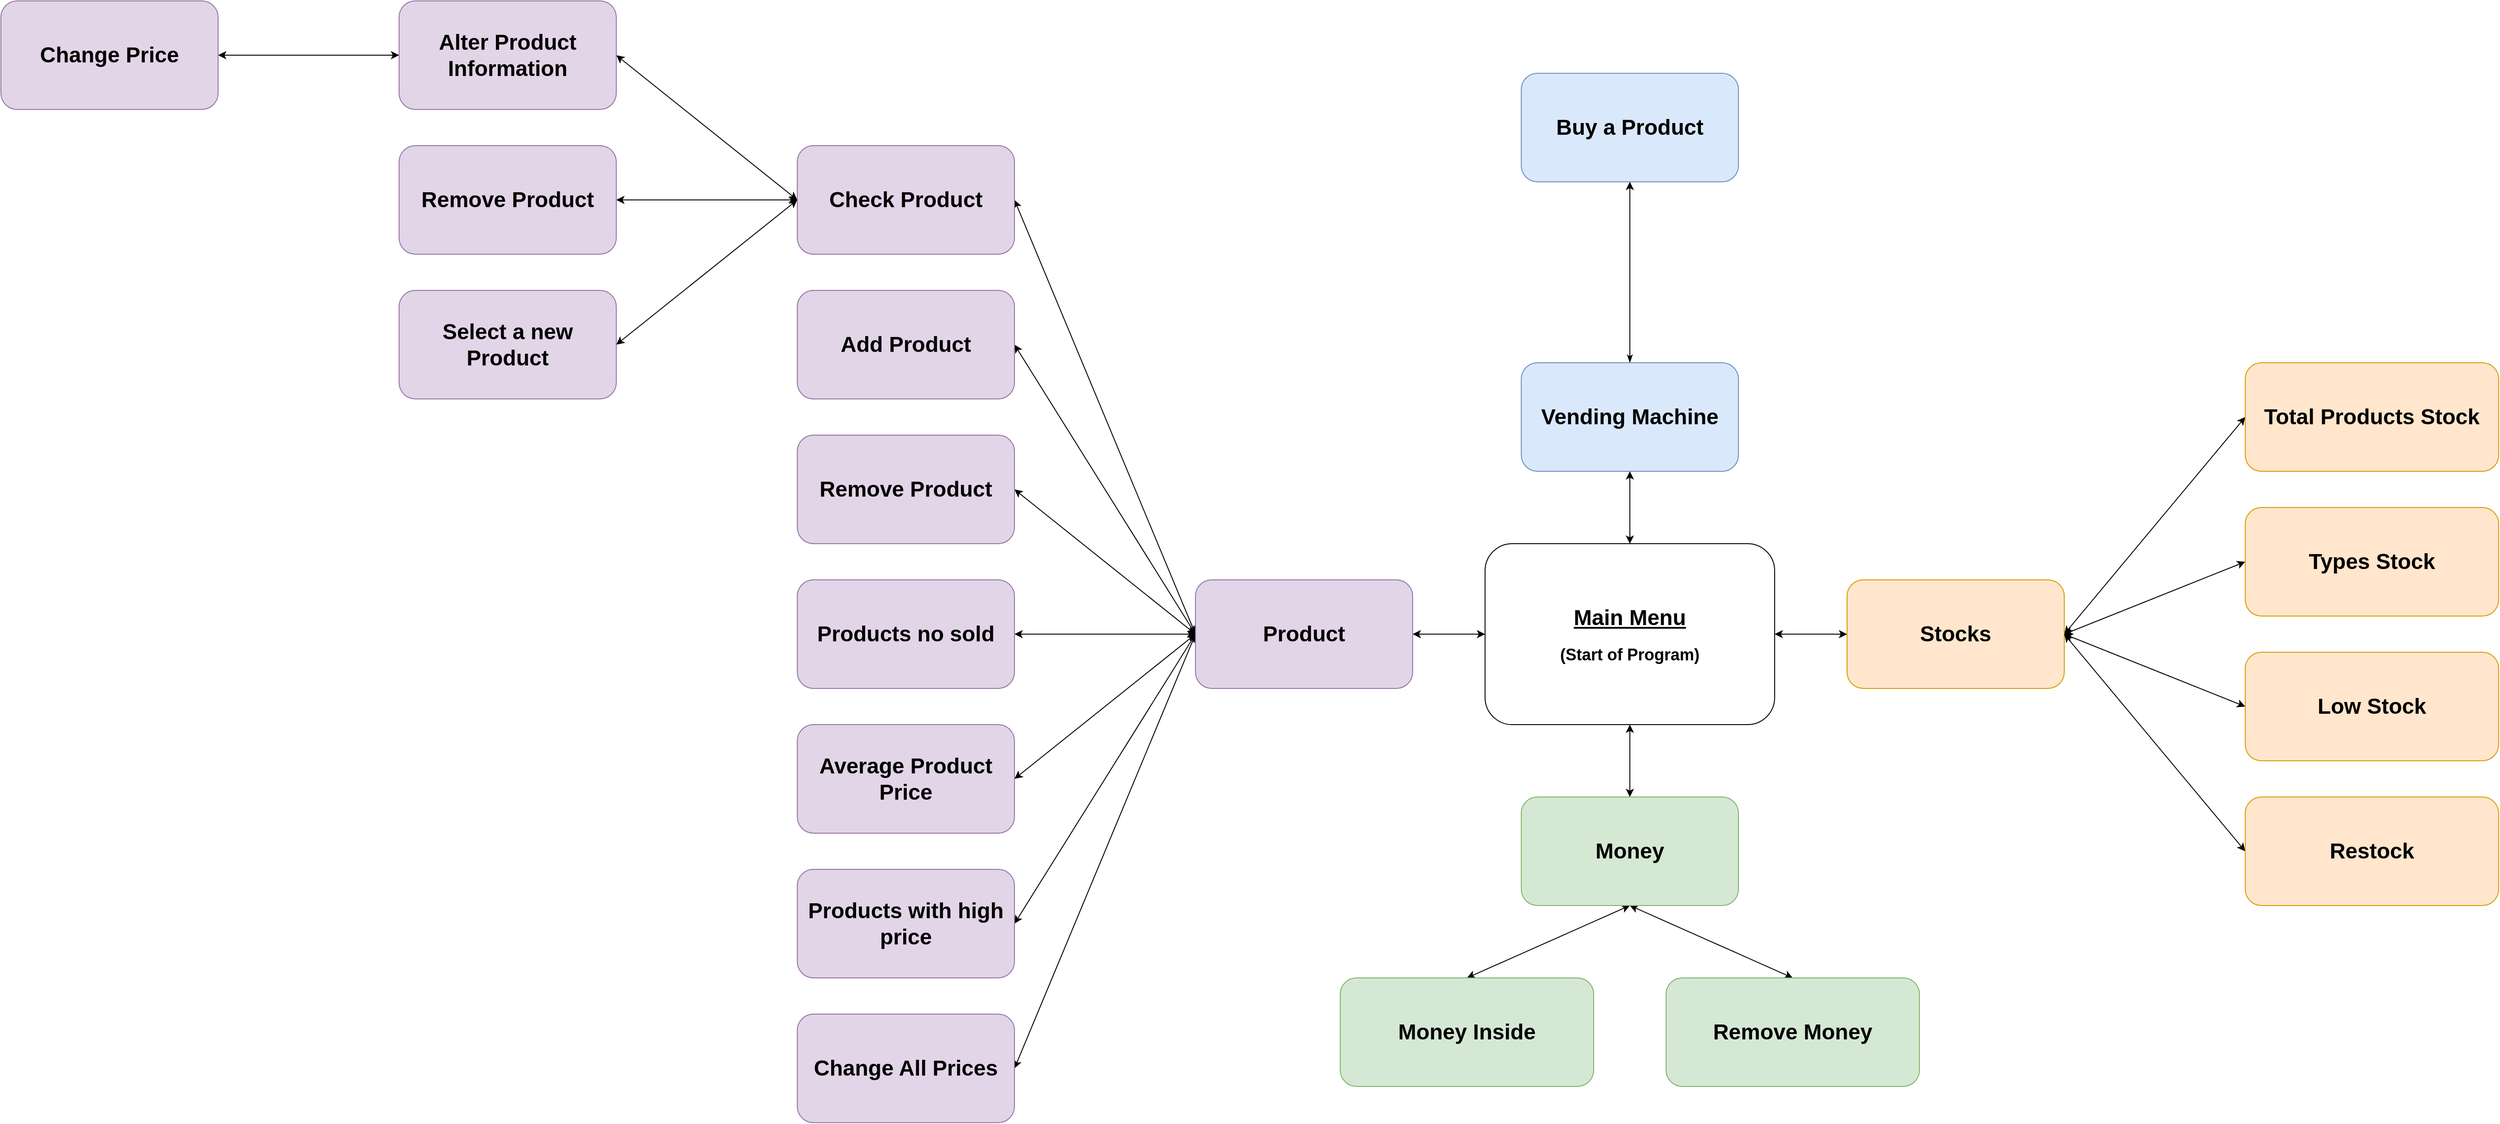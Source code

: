 <mxfile version="22.1.5" type="device">
  <diagram id="6a731a19-8d31-9384-78a2-239565b7b9f0" name="Page-1">
    <mxGraphModel dx="6385" dy="2703" grid="0" gridSize="10" guides="1" tooltips="1" connect="1" arrows="1" fold="1" page="0" pageScale="1" pageWidth="1169" pageHeight="827" background="#ffffff" math="0" shadow="0">
      <root>
        <mxCell id="0" />
        <mxCell id="1" parent="0" />
        <mxCell id="9Yi1ptAnj4-kBtnNQ4_k-1890" style="edgeStyle=orthogonalEdgeStyle;rounded=0;orthogonalLoop=1;jettySize=auto;html=1;exitX=0.5;exitY=0;exitDx=0;exitDy=0;entryX=0.5;entryY=1;entryDx=0;entryDy=0;startArrow=classic;startFill=1;" parent="1" source="9Yi1ptAnj4-kBtnNQ4_k-1813" target="9Yi1ptAnj4-kBtnNQ4_k-1819" edge="1">
          <mxGeometry relative="1" as="geometry" />
        </mxCell>
        <mxCell id="9Yi1ptAnj4-kBtnNQ4_k-1892" style="edgeStyle=orthogonalEdgeStyle;rounded=0;orthogonalLoop=1;jettySize=auto;html=1;entryX=0;entryY=0.5;entryDx=0;entryDy=0;startArrow=classic;startFill=1;" parent="1" source="9Yi1ptAnj4-kBtnNQ4_k-1813" target="9Yi1ptAnj4-kBtnNQ4_k-1876" edge="1">
          <mxGeometry relative="1" as="geometry" />
        </mxCell>
        <mxCell id="9Yi1ptAnj4-kBtnNQ4_k-1903" style="rounded=0;orthogonalLoop=1;jettySize=auto;html=1;entryX=0.5;entryY=0;entryDx=0;entryDy=0;startArrow=classic;startFill=1;" parent="1" source="9Yi1ptAnj4-kBtnNQ4_k-1813" target="9Yi1ptAnj4-kBtnNQ4_k-1902" edge="1">
          <mxGeometry relative="1" as="geometry" />
        </mxCell>
        <mxCell id="9Yi1ptAnj4-kBtnNQ4_k-1910" style="rounded=0;orthogonalLoop=1;jettySize=auto;html=1;entryX=1;entryY=0.5;entryDx=0;entryDy=0;startArrow=classic;startFill=1;" parent="1" source="9Yi1ptAnj4-kBtnNQ4_k-1813" target="9Yi1ptAnj4-kBtnNQ4_k-1909" edge="1">
          <mxGeometry relative="1" as="geometry" />
        </mxCell>
        <mxCell id="9Yi1ptAnj4-kBtnNQ4_k-1813" value="&lt;h1&gt;&lt;u&gt;Main Menu&lt;/u&gt;&lt;/h1&gt;&lt;h2&gt;(Start of Program)&lt;/h2&gt;" style="rounded=1;whiteSpace=wrap;html=1;" parent="1" vertex="1">
          <mxGeometry x="-1160" y="40" width="320" height="200" as="geometry" />
        </mxCell>
        <mxCell id="9Yi1ptAnj4-kBtnNQ4_k-1891" style="edgeStyle=orthogonalEdgeStyle;rounded=0;orthogonalLoop=1;jettySize=auto;html=1;entryX=0.5;entryY=1;entryDx=0;entryDy=0;startArrow=classicThin;startFill=1;" parent="1" source="9Yi1ptAnj4-kBtnNQ4_k-1819" target="9Yi1ptAnj4-kBtnNQ4_k-1833" edge="1">
          <mxGeometry relative="1" as="geometry" />
        </mxCell>
        <mxCell id="9Yi1ptAnj4-kBtnNQ4_k-1819" value="&lt;h1&gt;Vending Machine&lt;/h1&gt;" style="rounded=1;whiteSpace=wrap;html=1;fillColor=#dae8fc;strokeColor=#6c8ebf;" parent="1" vertex="1">
          <mxGeometry x="-1120" y="-160" width="240" height="120" as="geometry" />
        </mxCell>
        <mxCell id="9Yi1ptAnj4-kBtnNQ4_k-1833" value="&lt;h1&gt;Buy a Product&lt;/h1&gt;" style="rounded=1;whiteSpace=wrap;html=1;fillColor=#dae8fc;strokeColor=#6c8ebf;" parent="1" vertex="1">
          <mxGeometry x="-1120" y="-480" width="240" height="120" as="geometry" />
        </mxCell>
        <mxCell id="9Yi1ptAnj4-kBtnNQ4_k-1894" style="rounded=0;orthogonalLoop=1;jettySize=auto;html=1;entryX=0;entryY=0.5;entryDx=0;entryDy=0;startArrow=classic;startFill=1;" parent="1" target="9Yi1ptAnj4-kBtnNQ4_k-1893" edge="1">
          <mxGeometry relative="1" as="geometry">
            <mxPoint x="-520" y="140" as="sourcePoint" />
          </mxGeometry>
        </mxCell>
        <mxCell id="9Yi1ptAnj4-kBtnNQ4_k-1876" value="&lt;h1&gt;Stocks&lt;/h1&gt;" style="rounded=1;whiteSpace=wrap;html=1;fillColor=#ffe6cc;strokeColor=#d79b00;" parent="1" vertex="1">
          <mxGeometry x="-760" y="80" width="240" height="120" as="geometry" />
        </mxCell>
        <mxCell id="9Yi1ptAnj4-kBtnNQ4_k-1893" value="&lt;h1&gt;Total Products Stock&lt;/h1&gt;" style="rounded=1;whiteSpace=wrap;html=1;fillColor=#ffe6cc;strokeColor=#d79b00;" parent="1" vertex="1">
          <mxGeometry x="-320" y="-160" width="280" height="120" as="geometry" />
        </mxCell>
        <mxCell id="9Yi1ptAnj4-kBtnNQ4_k-1895" style="rounded=0;orthogonalLoop=1;jettySize=auto;html=1;entryX=0;entryY=0.5;entryDx=0;entryDy=0;exitX=1;exitY=0.5;exitDx=0;exitDy=0;startArrow=classic;startFill=1;" parent="1" source="9Yi1ptAnj4-kBtnNQ4_k-1876" target="9Yi1ptAnj4-kBtnNQ4_k-1896" edge="1">
          <mxGeometry relative="1" as="geometry">
            <mxPoint x="-400" y="340" as="sourcePoint" />
          </mxGeometry>
        </mxCell>
        <mxCell id="9Yi1ptAnj4-kBtnNQ4_k-1896" value="&lt;h1&gt;Types Stock&lt;/h1&gt;" style="rounded=1;whiteSpace=wrap;html=1;fillColor=#ffe6cc;strokeColor=#d79b00;" parent="1" vertex="1">
          <mxGeometry x="-320" width="280" height="120" as="geometry" />
        </mxCell>
        <mxCell id="9Yi1ptAnj4-kBtnNQ4_k-1898" style="rounded=0;orthogonalLoop=1;jettySize=auto;html=1;entryX=0;entryY=0.5;entryDx=0;entryDy=0;exitX=1;exitY=0.5;exitDx=0;exitDy=0;startArrow=classic;startFill=1;" parent="1" source="9Yi1ptAnj4-kBtnNQ4_k-1876" target="9Yi1ptAnj4-kBtnNQ4_k-1899" edge="1">
          <mxGeometry relative="1" as="geometry">
            <mxPoint x="-480" y="120" as="sourcePoint" />
          </mxGeometry>
        </mxCell>
        <mxCell id="9Yi1ptAnj4-kBtnNQ4_k-1899" value="&lt;h1&gt;Low Stock&lt;/h1&gt;" style="rounded=1;whiteSpace=wrap;html=1;fillColor=#ffe6cc;strokeColor=#d79b00;" parent="1" vertex="1">
          <mxGeometry x="-320" y="160" width="280" height="120" as="geometry" />
        </mxCell>
        <mxCell id="9Yi1ptAnj4-kBtnNQ4_k-1900" style="rounded=0;orthogonalLoop=1;jettySize=auto;html=1;entryX=0;entryY=0.5;entryDx=0;entryDy=0;exitX=1;exitY=0.5;exitDx=0;exitDy=0;startArrow=classic;startFill=1;" parent="1" source="9Yi1ptAnj4-kBtnNQ4_k-1876" target="9Yi1ptAnj4-kBtnNQ4_k-1901" edge="1">
          <mxGeometry relative="1" as="geometry">
            <mxPoint x="-480" y="360" as="sourcePoint" />
          </mxGeometry>
        </mxCell>
        <mxCell id="9Yi1ptAnj4-kBtnNQ4_k-1901" value="&lt;h1&gt;Restock&lt;/h1&gt;" style="rounded=1;whiteSpace=wrap;html=1;fillColor=#ffe6cc;strokeColor=#d79b00;" parent="1" vertex="1">
          <mxGeometry x="-320" y="320" width="280" height="120" as="geometry" />
        </mxCell>
        <mxCell id="9Yi1ptAnj4-kBtnNQ4_k-1907" style="rounded=0;orthogonalLoop=1;jettySize=auto;html=1;entryX=0.5;entryY=0;entryDx=0;entryDy=0;exitX=0.5;exitY=1;exitDx=0;exitDy=0;startArrow=classic;startFill=1;" parent="1" source="9Yi1ptAnj4-kBtnNQ4_k-1902" target="9Yi1ptAnj4-kBtnNQ4_k-1906" edge="1">
          <mxGeometry relative="1" as="geometry" />
        </mxCell>
        <mxCell id="9Yi1ptAnj4-kBtnNQ4_k-1908" style="rounded=0;orthogonalLoop=1;jettySize=auto;html=1;exitX=0.5;exitY=1;exitDx=0;exitDy=0;entryX=0.5;entryY=0;entryDx=0;entryDy=0;startArrow=classic;startFill=1;" parent="1" source="9Yi1ptAnj4-kBtnNQ4_k-1902" target="9Yi1ptAnj4-kBtnNQ4_k-1905" edge="1">
          <mxGeometry relative="1" as="geometry" />
        </mxCell>
        <mxCell id="9Yi1ptAnj4-kBtnNQ4_k-1902" value="&lt;h1&gt;Money&lt;/h1&gt;" style="rounded=1;whiteSpace=wrap;html=1;fillColor=#d5e8d4;strokeColor=#82b366;" parent="1" vertex="1">
          <mxGeometry x="-1120" y="320" width="240" height="120" as="geometry" />
        </mxCell>
        <mxCell id="9Yi1ptAnj4-kBtnNQ4_k-1905" value="&lt;h1&gt;Remove Money&lt;/h1&gt;" style="rounded=1;whiteSpace=wrap;html=1;fillColor=#d5e8d4;strokeColor=#82b366;" parent="1" vertex="1">
          <mxGeometry x="-960" y="520" width="280" height="120" as="geometry" />
        </mxCell>
        <mxCell id="9Yi1ptAnj4-kBtnNQ4_k-1906" value="&lt;h1&gt;Money Inside&lt;/h1&gt;" style="rounded=1;whiteSpace=wrap;html=1;fillColor=#d5e8d4;strokeColor=#82b366;" parent="1" vertex="1">
          <mxGeometry x="-1320" y="520" width="280" height="120" as="geometry" />
        </mxCell>
        <mxCell id="njXBbE9I4-OWOf0Q4A05-9" style="rounded=0;orthogonalLoop=1;jettySize=auto;html=1;exitX=0;exitY=0.5;exitDx=0;exitDy=0;entryX=1;entryY=0.5;entryDx=0;entryDy=0;startArrow=classicThin;startFill=1;" edge="1" parent="1" source="9Yi1ptAnj4-kBtnNQ4_k-1909" target="njXBbE9I4-OWOf0Q4A05-1">
          <mxGeometry relative="1" as="geometry" />
        </mxCell>
        <mxCell id="njXBbE9I4-OWOf0Q4A05-10" style="rounded=0;orthogonalLoop=1;jettySize=auto;html=1;exitX=0;exitY=0.5;exitDx=0;exitDy=0;entryX=1;entryY=0.5;entryDx=0;entryDy=0;startArrow=classicThin;startFill=1;" edge="1" parent="1" source="9Yi1ptAnj4-kBtnNQ4_k-1909" target="njXBbE9I4-OWOf0Q4A05-3">
          <mxGeometry relative="1" as="geometry" />
        </mxCell>
        <mxCell id="njXBbE9I4-OWOf0Q4A05-11" style="rounded=0;orthogonalLoop=1;jettySize=auto;html=1;entryX=1;entryY=0.5;entryDx=0;entryDy=0;exitX=0;exitY=0.5;exitDx=0;exitDy=0;startArrow=classicThin;startFill=1;" edge="1" parent="1" source="9Yi1ptAnj4-kBtnNQ4_k-1909" target="njXBbE9I4-OWOf0Q4A05-4">
          <mxGeometry relative="1" as="geometry" />
        </mxCell>
        <mxCell id="njXBbE9I4-OWOf0Q4A05-12" style="rounded=0;orthogonalLoop=1;jettySize=auto;html=1;entryX=1;entryY=0.5;entryDx=0;entryDy=0;exitX=0;exitY=0.5;exitDx=0;exitDy=0;startArrow=classicThin;startFill=1;" edge="1" parent="1" source="9Yi1ptAnj4-kBtnNQ4_k-1909" target="njXBbE9I4-OWOf0Q4A05-6">
          <mxGeometry relative="1" as="geometry" />
        </mxCell>
        <mxCell id="njXBbE9I4-OWOf0Q4A05-13" style="rounded=0;orthogonalLoop=1;jettySize=auto;html=1;entryX=1;entryY=0.5;entryDx=0;entryDy=0;exitX=0;exitY=0.5;exitDx=0;exitDy=0;startArrow=classicThin;startFill=1;" edge="1" parent="1" source="9Yi1ptAnj4-kBtnNQ4_k-1909" target="njXBbE9I4-OWOf0Q4A05-2">
          <mxGeometry relative="1" as="geometry" />
        </mxCell>
        <mxCell id="njXBbE9I4-OWOf0Q4A05-14" style="rounded=0;orthogonalLoop=1;jettySize=auto;html=1;entryX=1;entryY=0.5;entryDx=0;entryDy=0;exitX=0;exitY=0.5;exitDx=0;exitDy=0;startArrow=classicThin;startFill=1;" edge="1" parent="1" source="9Yi1ptAnj4-kBtnNQ4_k-1909" target="njXBbE9I4-OWOf0Q4A05-7">
          <mxGeometry relative="1" as="geometry" />
        </mxCell>
        <mxCell id="njXBbE9I4-OWOf0Q4A05-15" style="rounded=0;orthogonalLoop=1;jettySize=auto;html=1;entryX=1;entryY=0.5;entryDx=0;entryDy=0;exitX=0;exitY=0.5;exitDx=0;exitDy=0;startArrow=classicThin;startFill=1;" edge="1" parent="1" source="9Yi1ptAnj4-kBtnNQ4_k-1909" target="njXBbE9I4-OWOf0Q4A05-5">
          <mxGeometry relative="1" as="geometry" />
        </mxCell>
        <mxCell id="9Yi1ptAnj4-kBtnNQ4_k-1909" value="&lt;h1&gt;Product&lt;/h1&gt;" style="rounded=1;whiteSpace=wrap;html=1;fillColor=#e1d5e7;strokeColor=#9673a6;" parent="1" vertex="1">
          <mxGeometry x="-1480" y="80" width="240" height="120" as="geometry" />
        </mxCell>
        <mxCell id="njXBbE9I4-OWOf0Q4A05-1" value="&lt;h1&gt;Products no sold&lt;/h1&gt;" style="rounded=1;whiteSpace=wrap;html=1;fillColor=#e1d5e7;strokeColor=#9673a6;" vertex="1" parent="1">
          <mxGeometry x="-1920" y="80" width="240" height="120" as="geometry" />
        </mxCell>
        <mxCell id="njXBbE9I4-OWOf0Q4A05-2" value="&lt;h1&gt;Average Product Price&lt;/h1&gt;" style="rounded=1;whiteSpace=wrap;html=1;fillColor=#e1d5e7;strokeColor=#9673a6;" vertex="1" parent="1">
          <mxGeometry x="-1920" y="240" width="240" height="120" as="geometry" />
        </mxCell>
        <mxCell id="njXBbE9I4-OWOf0Q4A05-3" value="&lt;h1&gt;Remove Product&lt;/h1&gt;" style="rounded=1;whiteSpace=wrap;html=1;fillColor=#e1d5e7;strokeColor=#9673a6;" vertex="1" parent="1">
          <mxGeometry x="-1920" y="-80" width="240" height="120" as="geometry" />
        </mxCell>
        <mxCell id="njXBbE9I4-OWOf0Q4A05-4" value="&lt;h1&gt;Add Product&lt;/h1&gt;" style="rounded=1;whiteSpace=wrap;html=1;fillColor=#e1d5e7;strokeColor=#9673a6;" vertex="1" parent="1">
          <mxGeometry x="-1920" y="-240" width="240" height="120" as="geometry" />
        </mxCell>
        <mxCell id="njXBbE9I4-OWOf0Q4A05-5" value="&lt;h1&gt;Change All Prices&lt;/h1&gt;" style="rounded=1;whiteSpace=wrap;html=1;fillColor=#e1d5e7;strokeColor=#9673a6;" vertex="1" parent="1">
          <mxGeometry x="-1920" y="560" width="240" height="120" as="geometry" />
        </mxCell>
        <mxCell id="njXBbE9I4-OWOf0Q4A05-18" style="rounded=0;orthogonalLoop=1;jettySize=auto;html=1;entryX=1;entryY=0.5;entryDx=0;entryDy=0;exitX=0;exitY=0.5;exitDx=0;exitDy=0;startArrow=classic;startFill=1;" edge="1" parent="1" source="njXBbE9I4-OWOf0Q4A05-6" target="njXBbE9I4-OWOf0Q4A05-16">
          <mxGeometry relative="1" as="geometry" />
        </mxCell>
        <mxCell id="njXBbE9I4-OWOf0Q4A05-19" style="rounded=0;orthogonalLoop=1;jettySize=auto;html=1;entryX=1;entryY=0.5;entryDx=0;entryDy=0;exitX=0;exitY=0.5;exitDx=0;exitDy=0;startArrow=classic;startFill=1;" edge="1" parent="1" source="njXBbE9I4-OWOf0Q4A05-6" target="njXBbE9I4-OWOf0Q4A05-17">
          <mxGeometry relative="1" as="geometry" />
        </mxCell>
        <mxCell id="njXBbE9I4-OWOf0Q4A05-6" value="&lt;h1&gt;Check Product&lt;/h1&gt;" style="rounded=1;whiteSpace=wrap;html=1;fillColor=#e1d5e7;strokeColor=#9673a6;" vertex="1" parent="1">
          <mxGeometry x="-1920" y="-400" width="240" height="120" as="geometry" />
        </mxCell>
        <mxCell id="njXBbE9I4-OWOf0Q4A05-7" value="&lt;h1&gt;Products with high price&lt;/h1&gt;" style="rounded=1;whiteSpace=wrap;html=1;fillColor=#e1d5e7;strokeColor=#9673a6;" vertex="1" parent="1">
          <mxGeometry x="-1920" y="400" width="240" height="120" as="geometry" />
        </mxCell>
        <mxCell id="njXBbE9I4-OWOf0Q4A05-16" value="&lt;h1&gt;Select a new Product&lt;/h1&gt;" style="rounded=1;whiteSpace=wrap;html=1;fillColor=#e1d5e7;strokeColor=#9673a6;" vertex="1" parent="1">
          <mxGeometry x="-2360" y="-240" width="240" height="120" as="geometry" />
        </mxCell>
        <mxCell id="njXBbE9I4-OWOf0Q4A05-17" value="&lt;h1&gt;Alter Product Information&lt;/h1&gt;" style="rounded=1;whiteSpace=wrap;html=1;fillColor=#e1d5e7;strokeColor=#9673a6;" vertex="1" parent="1">
          <mxGeometry x="-2360" y="-560" width="240" height="120" as="geometry" />
        </mxCell>
        <mxCell id="njXBbE9I4-OWOf0Q4A05-20" style="rounded=0;orthogonalLoop=1;jettySize=auto;html=1;entryX=1;entryY=0.5;entryDx=0;entryDy=0;exitX=0;exitY=0.5;exitDx=0;exitDy=0;startArrow=classic;startFill=1;" edge="1" parent="1" target="njXBbE9I4-OWOf0Q4A05-21" source="njXBbE9I4-OWOf0Q4A05-17">
          <mxGeometry relative="1" as="geometry">
            <mxPoint x="-2360" y="-340" as="sourcePoint" />
          </mxGeometry>
        </mxCell>
        <mxCell id="njXBbE9I4-OWOf0Q4A05-21" value="&lt;h1&gt;Change Price&lt;/h1&gt;" style="rounded=1;whiteSpace=wrap;html=1;fillColor=#e1d5e7;strokeColor=#9673a6;" vertex="1" parent="1">
          <mxGeometry x="-2800" y="-560" width="240" height="120" as="geometry" />
        </mxCell>
        <mxCell id="njXBbE9I4-OWOf0Q4A05-23" style="rounded=0;orthogonalLoop=1;jettySize=auto;html=1;entryX=1;entryY=0.5;entryDx=0;entryDy=0;exitX=0;exitY=0.5;exitDx=0;exitDy=0;startArrow=classic;startFill=1;" edge="1" parent="1" target="njXBbE9I4-OWOf0Q4A05-24" source="njXBbE9I4-OWOf0Q4A05-6">
          <mxGeometry relative="1" as="geometry">
            <mxPoint x="-1920" y="-560" as="sourcePoint" />
          </mxGeometry>
        </mxCell>
        <mxCell id="njXBbE9I4-OWOf0Q4A05-24" value="&lt;h1&gt;Remove Product&lt;/h1&gt;" style="rounded=1;whiteSpace=wrap;html=1;fillColor=#e1d5e7;strokeColor=#9673a6;" vertex="1" parent="1">
          <mxGeometry x="-2360" y="-400" width="240" height="120" as="geometry" />
        </mxCell>
      </root>
    </mxGraphModel>
  </diagram>
</mxfile>
